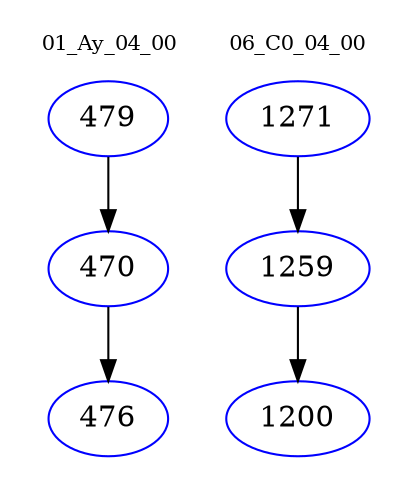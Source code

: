 digraph{
subgraph cluster_0 {
color = white
label = "01_Ay_04_00";
fontsize=10;
T0_479 [label="479", color="blue"]
T0_479 -> T0_470 [color="black"]
T0_470 [label="470", color="blue"]
T0_470 -> T0_476 [color="black"]
T0_476 [label="476", color="blue"]
}
subgraph cluster_1 {
color = white
label = "06_C0_04_00";
fontsize=10;
T1_1271 [label="1271", color="blue"]
T1_1271 -> T1_1259 [color="black"]
T1_1259 [label="1259", color="blue"]
T1_1259 -> T1_1200 [color="black"]
T1_1200 [label="1200", color="blue"]
}
}
